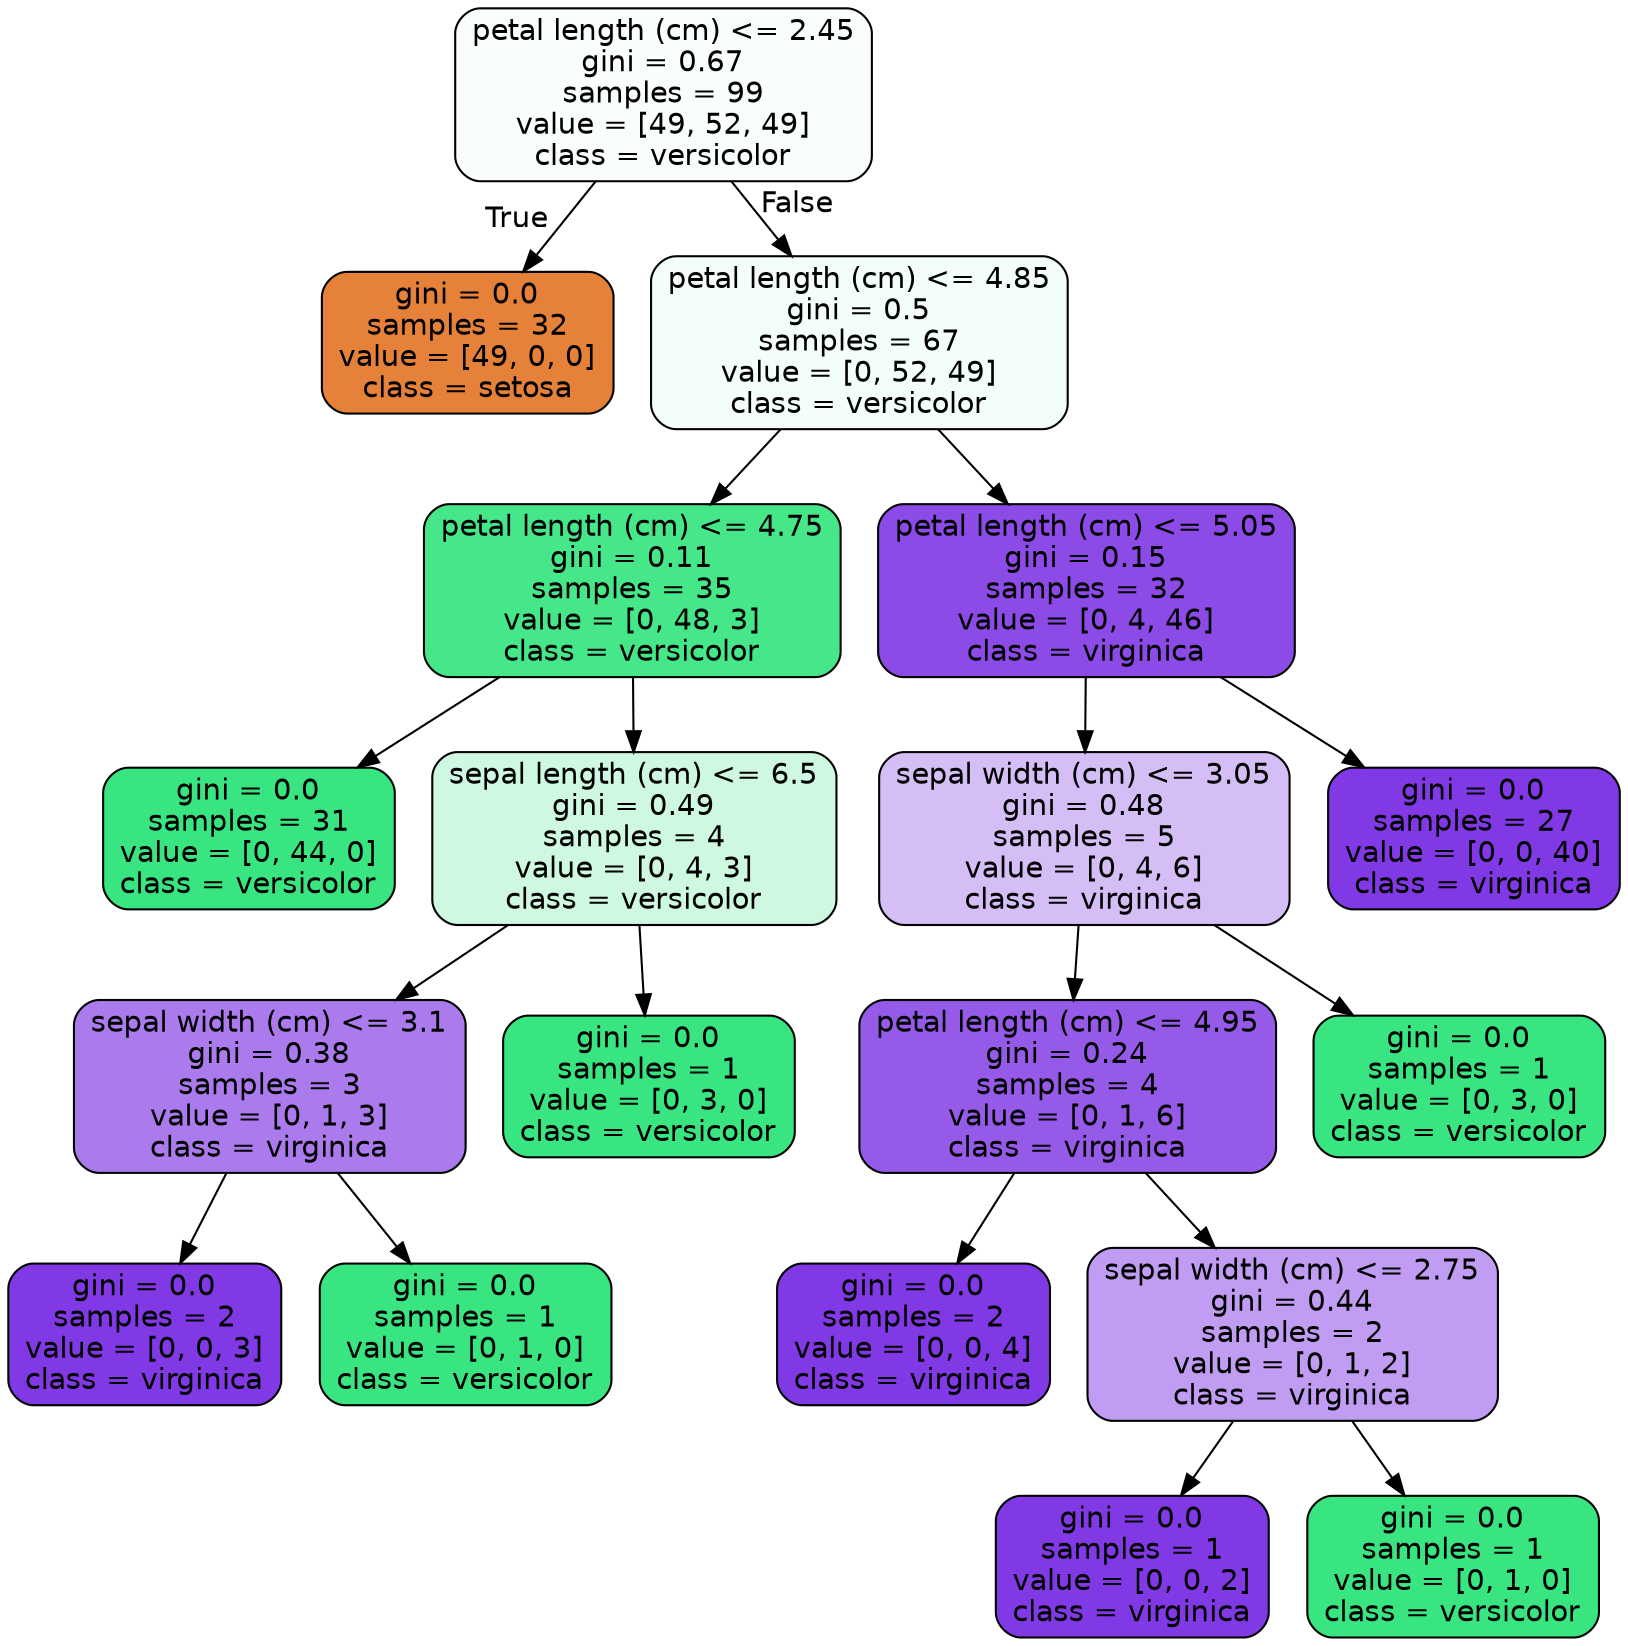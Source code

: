 digraph Tree {
node [shape=box, style="filled, rounded", color="black", fontname=helvetica] ;
edge [fontname=helvetica] ;
0 [label="petal length (cm) <= 2.45\ngini = 0.67\nsamples = 99\nvalue = [49, 52, 49]\nclass = versicolor", fillcolor="#f9fefb"] ;
1 [label="gini = 0.0\nsamples = 32\nvalue = [49, 0, 0]\nclass = setosa", fillcolor="#e58139"] ;
0 -> 1 [labeldistance=2.5, labelangle=45, headlabel="True"] ;
2 [label="petal length (cm) <= 4.85\ngini = 0.5\nsamples = 67\nvalue = [0, 52, 49]\nclass = versicolor", fillcolor="#f4fef8"] ;
0 -> 2 [labeldistance=2.5, labelangle=-45, headlabel="False"] ;
3 [label="petal length (cm) <= 4.75\ngini = 0.11\nsamples = 35\nvalue = [0, 48, 3]\nclass = versicolor", fillcolor="#45e789"] ;
2 -> 3 ;
4 [label="gini = 0.0\nsamples = 31\nvalue = [0, 44, 0]\nclass = versicolor", fillcolor="#39e581"] ;
3 -> 4 ;
5 [label="sepal length (cm) <= 6.5\ngini = 0.49\nsamples = 4\nvalue = [0, 4, 3]\nclass = versicolor", fillcolor="#cef8e0"] ;
3 -> 5 ;
6 [label="sepal width (cm) <= 3.1\ngini = 0.38\nsamples = 3\nvalue = [0, 1, 3]\nclass = virginica", fillcolor="#ab7bee"] ;
5 -> 6 ;
7 [label="gini = 0.0\nsamples = 2\nvalue = [0, 0, 3]\nclass = virginica", fillcolor="#8139e5"] ;
6 -> 7 ;
8 [label="gini = 0.0\nsamples = 1\nvalue = [0, 1, 0]\nclass = versicolor", fillcolor="#39e581"] ;
6 -> 8 ;
9 [label="gini = 0.0\nsamples = 1\nvalue = [0, 3, 0]\nclass = versicolor", fillcolor="#39e581"] ;
5 -> 9 ;
10 [label="petal length (cm) <= 5.05\ngini = 0.15\nsamples = 32\nvalue = [0, 4, 46]\nclass = virginica", fillcolor="#8c4ae7"] ;
2 -> 10 ;
11 [label="sepal width (cm) <= 3.05\ngini = 0.48\nsamples = 5\nvalue = [0, 4, 6]\nclass = virginica", fillcolor="#d5bdf6"] ;
10 -> 11 ;
12 [label="petal length (cm) <= 4.95\ngini = 0.24\nsamples = 4\nvalue = [0, 1, 6]\nclass = virginica", fillcolor="#965ae9"] ;
11 -> 12 ;
13 [label="gini = 0.0\nsamples = 2\nvalue = [0, 0, 4]\nclass = virginica", fillcolor="#8139e5"] ;
12 -> 13 ;
14 [label="sepal width (cm) <= 2.75\ngini = 0.44\nsamples = 2\nvalue = [0, 1, 2]\nclass = virginica", fillcolor="#c09cf2"] ;
12 -> 14 ;
15 [label="gini = 0.0\nsamples = 1\nvalue = [0, 0, 2]\nclass = virginica", fillcolor="#8139e5"] ;
14 -> 15 ;
16 [label="gini = 0.0\nsamples = 1\nvalue = [0, 1, 0]\nclass = versicolor", fillcolor="#39e581"] ;
14 -> 16 ;
17 [label="gini = 0.0\nsamples = 1\nvalue = [0, 3, 0]\nclass = versicolor", fillcolor="#39e581"] ;
11 -> 17 ;
18 [label="gini = 0.0\nsamples = 27\nvalue = [0, 0, 40]\nclass = virginica", fillcolor="#8139e5"] ;
10 -> 18 ;
}